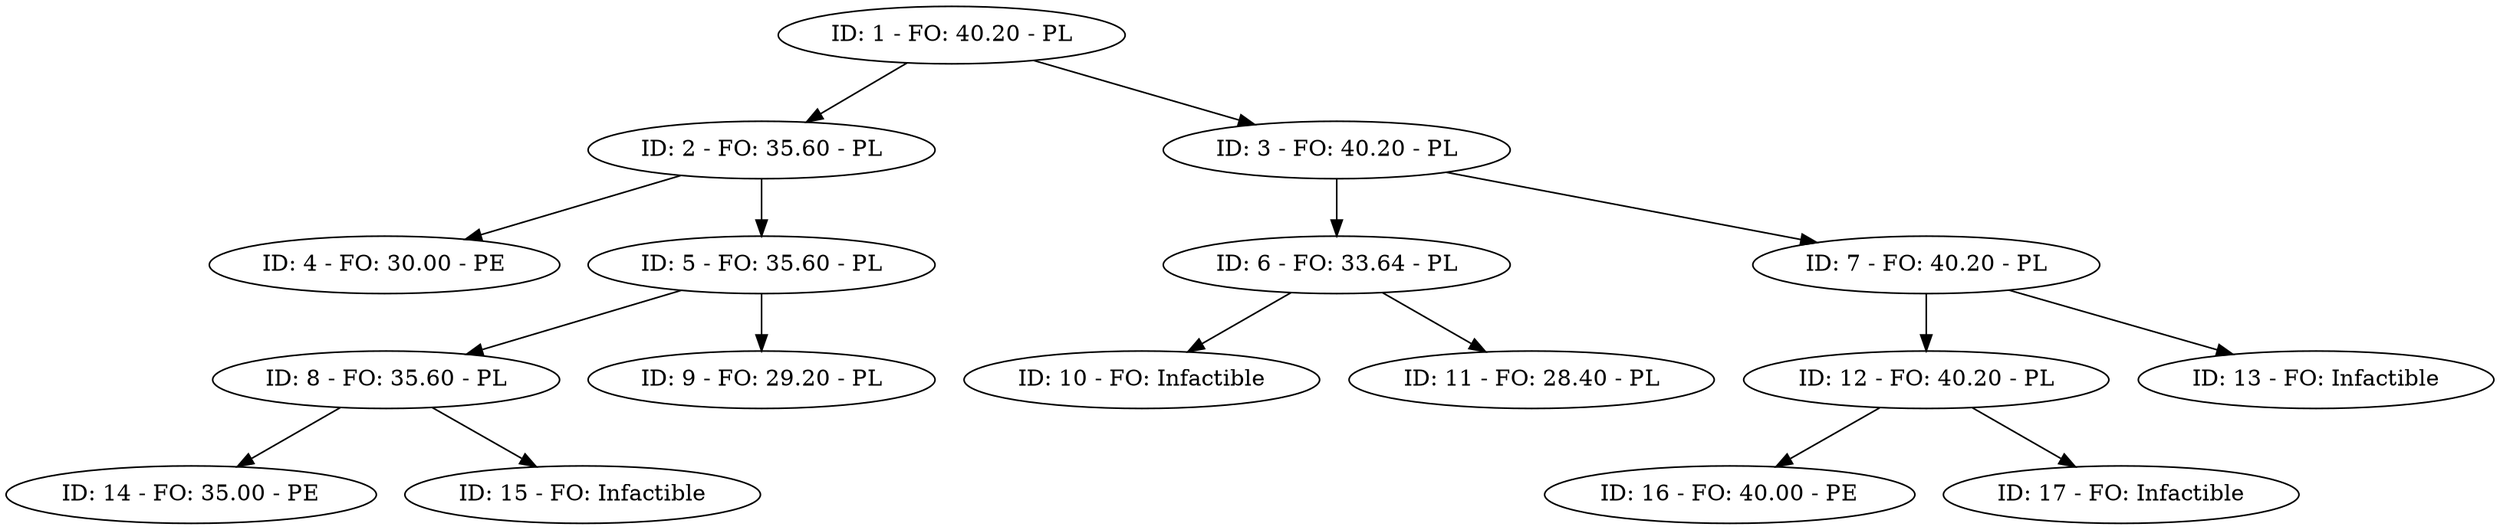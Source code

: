 // B&B
digraph {
	size="100,100"
	1 [label=1]
	1 [label="ID: 1 - FO: 40.20 - PL"]
	2 [label="ID: 2"]
	1 -> 2
	3 [label="ID: 3"]
	1 -> 3
	2 [label="ID: 2 - FO: 35.60 - PL"]
	4 [label="ID: 4"]
	2 -> 4
	5 [label="ID: 5"]
	2 -> 5
	3 [label="ID: 3 - FO: 40.20 - PL"]
	6 [label="ID: 6"]
	3 -> 6
	7 [label="ID: 7"]
	3 -> 7
	4 [label="ID: 4 - FO: 30.00 - PE"]
	5 [label="ID: 5 - FO: 35.60 - PL"]
	8 [label="ID: 8"]
	5 -> 8
	9 [label="ID: 9"]
	5 -> 9
	6 [label="ID: 6 - FO: 33.64 - PL"]
	10 [label="ID: 10"]
	6 -> 10
	11 [label="ID: 11"]
	6 -> 11
	7 [label="ID: 7 - FO: 40.20 - PL"]
	12 [label="ID: 12"]
	7 -> 12
	13 [label="ID: 13"]
	7 -> 13
	8 [label="ID: 8 - FO: 35.60 - PL"]
	14 [label="ID: 14"]
	8 -> 14
	15 [label="ID: 15"]
	8 -> 15
	9 [label="ID: 9 - FO: 29.20 - PL"]
	10 [label="ID: 10 - FO: Infactible"]
	11 [label="ID: 11 - FO: 28.40 - PL"]
	12 [label="ID: 12 - FO: 40.20 - PL"]
	16 [label="ID: 16"]
	12 -> 16
	17 [label="ID: 17"]
	12 -> 17
	13 [label="ID: 13 - FO: Infactible"]
	14 [label="ID: 14 - FO: 35.00 - PE"]
	15 [label="ID: 15 - FO: Infactible"]
	16 [label="ID: 16 - FO: 40.00 - PE"]
	17 [label="ID: 17 - FO: Infactible"]
}
